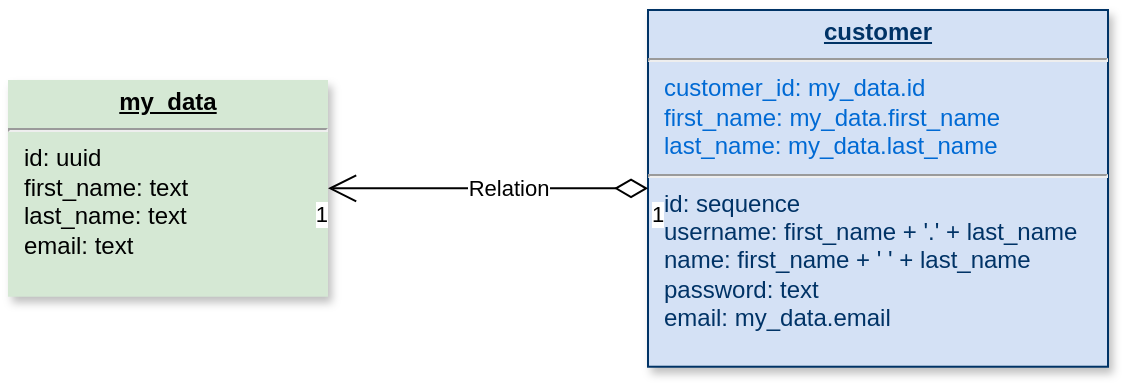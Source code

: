 <mxfile version="24.7.12">
  <diagram name="Page-1" id="efa7a0a1-bf9b-a30e-e6df-94a7791c09e9">
    <mxGraphModel dx="1112" dy="638" grid="1" gridSize="10" guides="1" tooltips="1" connect="1" arrows="1" fold="1" page="1" pageScale="1" pageWidth="826" pageHeight="1169" background="none" math="0" shadow="0">
      <root>
        <mxCell id="0" />
        <mxCell id="1" parent="0" />
        <mxCell id="21" value="&lt;p style=&quot;margin: 0px; margin-top: 4px; text-align: center; text-decoration: underline;&quot;&gt;&lt;strong&gt;customer&lt;/strong&gt;&lt;/p&gt;&lt;hr&gt;&lt;p style=&quot;margin: 0px; margin-left: 8px;&quot;&gt;&lt;font color=&quot;#006ad4&quot;&gt;customer_id: my_data.id&lt;/font&gt;&lt;/p&gt;&lt;p style=&quot;margin: 0px; margin-left: 8px;&quot;&gt;&lt;font color=&quot;#006ad4&quot;&gt;first_name: my_data.first_name&lt;/font&gt;&lt;/p&gt;&lt;p style=&quot;margin: 0px; margin-left: 8px;&quot;&gt;&lt;font color=&quot;#006ad4&quot;&gt;last_name: my_data.last_name&lt;/font&gt;&lt;/p&gt;&lt;hr&gt;&lt;p style=&quot;margin: 0px; margin-left: 8px;&quot;&gt;id: sequence&lt;/p&gt;&lt;p style=&quot;margin: 0px; margin-left: 8px;&quot;&gt;username: first_name + &#39;.&#39; + last_name&lt;/p&gt;&lt;p style=&quot;margin: 0px; margin-left: 8px;&quot;&gt;name: first_name + &#39; &#39; + last_name&lt;/p&gt;&lt;p style=&quot;margin: 0px; margin-left: 8px;&quot;&gt;password: text&lt;/p&gt;&lt;p style=&quot;margin: 0px; margin-left: 8px;&quot;&gt;email: my_data.email&lt;/p&gt;&lt;p style=&quot;margin: 0px; margin-left: 8px;&quot;&gt;&lt;br&gt;&lt;/p&gt;" style="verticalAlign=top;align=left;overflow=fill;fontSize=12;fontFamily=Helvetica;html=1;strokeColor=#003366;shadow=1;fillColor=#D4E1F5;fontColor=#003366" parent="1" vertex="1">
          <mxGeometry x="360" y="20" width="230" height="178.36" as="geometry" />
        </mxCell>
        <mxCell id="25" value="&lt;p style=&quot;margin: 0px; margin-top: 4px; text-align: center; text-decoration: underline;&quot;&gt;&lt;b&gt;my_data&lt;/b&gt;&lt;/p&gt;&lt;hr&gt;&lt;p style=&quot;margin: 0px; margin-left: 8px;&quot;&gt;id: uuid&lt;/p&gt;&lt;p style=&quot;margin: 0px; margin-left: 8px;&quot;&gt;first_name: text&lt;/p&gt;&lt;p style=&quot;margin: 0px; margin-left: 8px;&quot;&gt;last_name: text&lt;/p&gt;&lt;p style=&quot;margin: 0px; margin-left: 8px;&quot;&gt;email: text&lt;/p&gt;" style="verticalAlign=top;align=left;overflow=fill;fontSize=12;fontFamily=Helvetica;html=1;strokeColor=none;shadow=1;fillColor=#d5e8d4;" parent="1" vertex="1">
          <mxGeometry x="40" y="55" width="160" height="108.36" as="geometry" />
        </mxCell>
        <mxCell id="cJCc6f_CCnqnfHpjz470-118" value="" style="shape=image;html=1;verticalAlign=top;verticalLabelPosition=bottom;labelBackgroundColor=#ffffff;imageAspect=0;aspect=fixed;image=https://cdn1.iconfinder.com/data/icons/material-core/22/visibility-off-128.png" vertex="1" parent="1">
          <mxGeometry x="540" y="50" width="40" height="40" as="geometry" />
        </mxCell>
        <mxCell id="cJCc6f_CCnqnfHpjz470-120" value="Relation" style="endArrow=open;html=1;endSize=12;startArrow=diamondThin;startSize=14;startFill=0;edgeStyle=orthogonalEdgeStyle;rounded=0;entryX=1;entryY=0.5;entryDx=0;entryDy=0;exitX=0;exitY=0.5;exitDx=0;exitDy=0;" edge="1" parent="1" source="21" target="25">
          <mxGeometry x="-0.125" relative="1" as="geometry">
            <mxPoint x="210" y="310" as="sourcePoint" />
            <mxPoint x="330" y="200" as="targetPoint" />
            <mxPoint as="offset" />
          </mxGeometry>
        </mxCell>
        <mxCell id="cJCc6f_CCnqnfHpjz470-121" value="1" style="edgeLabel;resizable=0;html=1;align=left;verticalAlign=top;" connectable="0" vertex="1" parent="cJCc6f_CCnqnfHpjz470-120">
          <mxGeometry x="-1" relative="1" as="geometry" />
        </mxCell>
        <mxCell id="cJCc6f_CCnqnfHpjz470-122" value="1" style="edgeLabel;resizable=0;html=1;align=right;verticalAlign=top;" connectable="0" vertex="1" parent="cJCc6f_CCnqnfHpjz470-120">
          <mxGeometry x="1" relative="1" as="geometry" />
        </mxCell>
      </root>
    </mxGraphModel>
  </diagram>
</mxfile>
